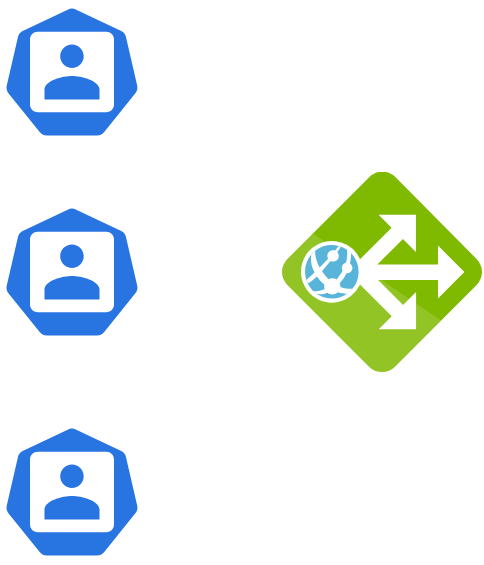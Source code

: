 <mxfile version="17.1.5" type="github">
  <diagram id="T-z73qjj3EYtQLlv2BbI" name="第 1 页">
    <mxGraphModel dx="868" dy="450" grid="1" gridSize="10" guides="1" tooltips="1" connect="1" arrows="1" fold="1" page="1" pageScale="1" pageWidth="827" pageHeight="1169" math="0" shadow="0">
      <root>
        <mxCell id="0" />
        <mxCell id="1" parent="0" />
        <mxCell id="6sAhm8Tma2SEbeLi_Sfp-3" value="" style="sketch=0;html=1;dashed=0;whitespace=wrap;fillColor=#2875E2;strokeColor=#ffffff;points=[[0.005,0.63,0],[0.1,0.2,0],[0.9,0.2,0],[0.5,0,0],[0.995,0.63,0],[0.72,0.99,0],[0.5,1,0],[0.28,0.99,0]];shape=mxgraph.kubernetes.icon;prIcon=user" vertex="1" parent="1">
          <mxGeometry x="30" y="30" width="70" height="70" as="geometry" />
        </mxCell>
        <mxCell id="6sAhm8Tma2SEbeLi_Sfp-4" value="" style="sketch=0;aspect=fixed;html=1;points=[];align=center;image;fontSize=12;image=img/lib/mscae/Application_Gateway.svg;rotation=-90;" vertex="1" parent="1">
          <mxGeometry x="170" y="115" width="100" height="100" as="geometry" />
        </mxCell>
        <mxCell id="6sAhm8Tma2SEbeLi_Sfp-5" value="" style="sketch=0;html=1;dashed=0;whitespace=wrap;fillColor=#2875E2;strokeColor=#ffffff;points=[[0.005,0.63,0],[0.1,0.2,0],[0.9,0.2,0],[0.5,0,0],[0.995,0.63,0],[0.72,0.99,0],[0.5,1,0],[0.28,0.99,0]];shape=mxgraph.kubernetes.icon;prIcon=user" vertex="1" parent="1">
          <mxGeometry x="30" y="130" width="70" height="70" as="geometry" />
        </mxCell>
        <mxCell id="6sAhm8Tma2SEbeLi_Sfp-6" value="" style="sketch=0;html=1;dashed=0;whitespace=wrap;fillColor=#2875E2;strokeColor=#ffffff;points=[[0.005,0.63,0],[0.1,0.2,0],[0.9,0.2,0],[0.5,0,0],[0.995,0.63,0],[0.72,0.99,0],[0.5,1,0],[0.28,0.99,0]];shape=mxgraph.kubernetes.icon;prIcon=user" vertex="1" parent="1">
          <mxGeometry x="30" y="240" width="70" height="70" as="geometry" />
        </mxCell>
      </root>
    </mxGraphModel>
  </diagram>
</mxfile>
